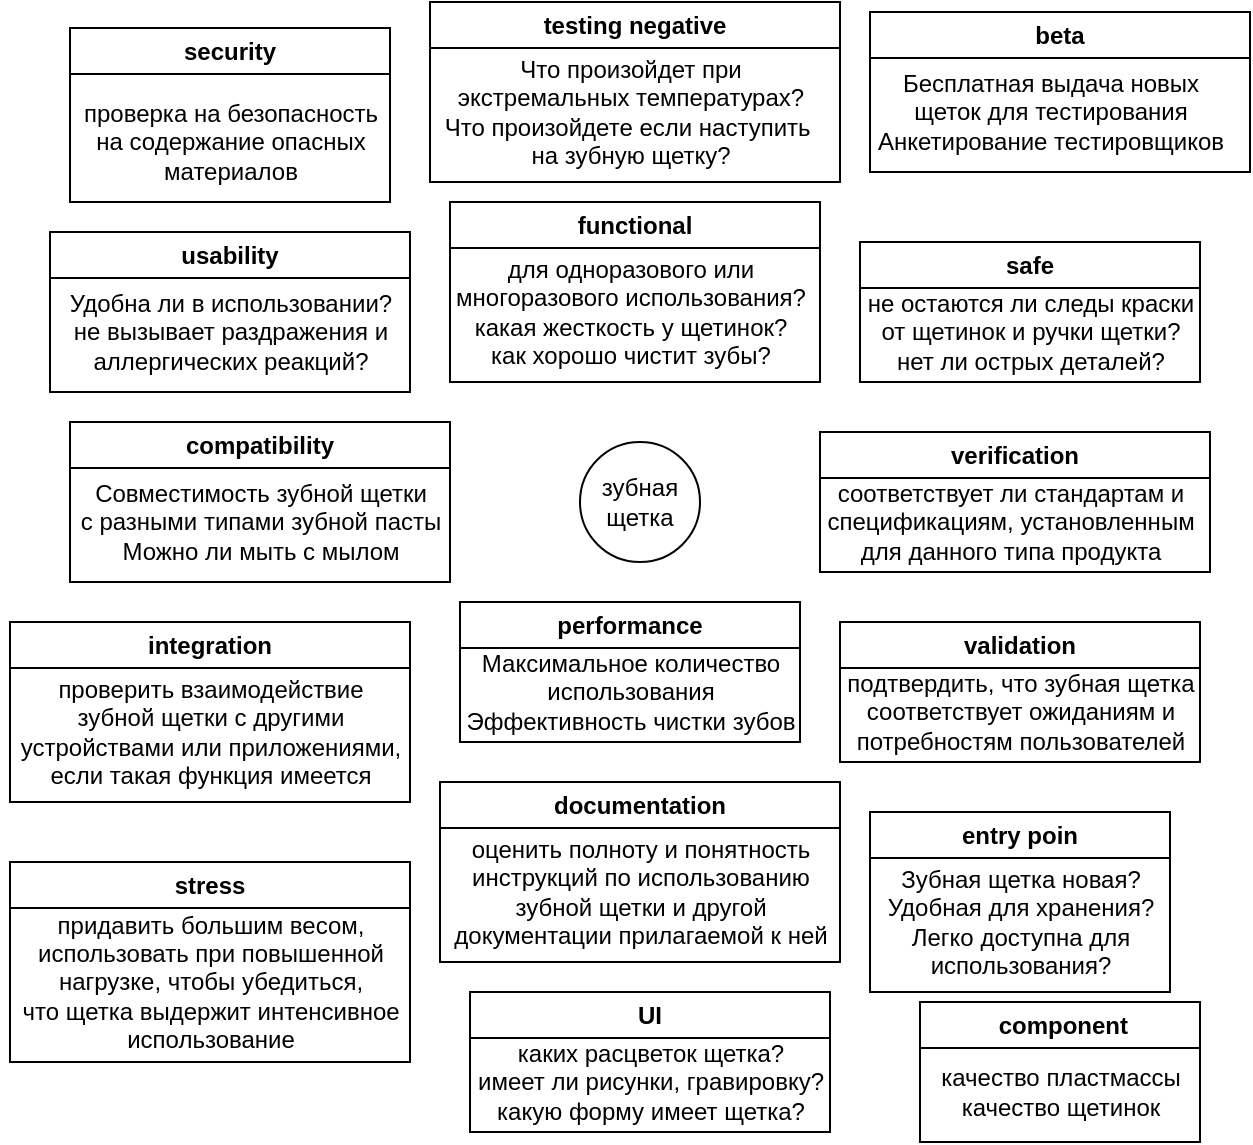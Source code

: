<mxfile version="21.4.0" type="github">
  <diagram name="Страница 1" id="u1EENSecaINZD0dG0JY7">
    <mxGraphModel dx="856" dy="736" grid="1" gridSize="10" guides="1" tooltips="1" connect="1" arrows="1" fold="1" page="1" pageScale="1" pageWidth="827" pageHeight="1169" math="0" shadow="0">
      <root>
        <mxCell id="0" />
        <mxCell id="1" parent="0" />
        <mxCell id="uRclO512TGwWUuSaFUnP-1" value="зубная&lt;br&gt;щетка" style="ellipse;whiteSpace=wrap;html=1;aspect=fixed;" vertex="1" parent="1">
          <mxGeometry x="340" y="340" width="60" height="60" as="geometry" />
        </mxCell>
        <mxCell id="uRclO512TGwWUuSaFUnP-2" value="beta" style="swimlane;whiteSpace=wrap;html=1;" vertex="1" parent="1">
          <mxGeometry x="485" y="125" width="190" height="80" as="geometry" />
        </mxCell>
        <mxCell id="uRclO512TGwWUuSaFUnP-32" value="Бесплатная выдача новых&lt;br&gt;щеток для тестирования&lt;br&gt;Анкетирование тестировщиков" style="text;html=1;align=center;verticalAlign=middle;resizable=0;points=[];autosize=1;strokeColor=none;fillColor=none;" vertex="1" parent="uRclO512TGwWUuSaFUnP-2">
          <mxGeometry x="-10" y="20" width="200" height="60" as="geometry" />
        </mxCell>
        <mxCell id="uRclO512TGwWUuSaFUnP-3" value="security" style="swimlane;whiteSpace=wrap;html=1;" vertex="1" parent="1">
          <mxGeometry x="85" y="133" width="160" height="87" as="geometry" />
        </mxCell>
        <mxCell id="uRclO512TGwWUuSaFUnP-35" value="проверка на безопасность&lt;br&gt;на содержание опасных&lt;br&gt;материалов" style="text;html=1;align=center;verticalAlign=middle;resizable=0;points=[];autosize=1;strokeColor=none;fillColor=none;" vertex="1" parent="uRclO512TGwWUuSaFUnP-3">
          <mxGeometry x="-5" y="27" width="170" height="60" as="geometry" />
        </mxCell>
        <mxCell id="uRclO512TGwWUuSaFUnP-5" value="documentation" style="swimlane;whiteSpace=wrap;html=1;" vertex="1" parent="1">
          <mxGeometry x="270" y="510" width="200" height="90" as="geometry" />
        </mxCell>
        <mxCell id="uRclO512TGwWUuSaFUnP-47" value="оценить полноту и понятность&lt;br&gt;инструкций по использованию&lt;br&gt;зубной щетки и другой&lt;br&gt;документации прилагаемой к ней" style="text;html=1;align=center;verticalAlign=middle;resizable=0;points=[];autosize=1;strokeColor=none;fillColor=none;" vertex="1" parent="uRclO512TGwWUuSaFUnP-5">
          <mxGeometry x="-5" y="20" width="210" height="70" as="geometry" />
        </mxCell>
        <mxCell id="uRclO512TGwWUuSaFUnP-6" value="stress" style="swimlane;whiteSpace=wrap;html=1;" vertex="1" parent="1">
          <mxGeometry x="55" y="550" width="200" height="100" as="geometry" />
        </mxCell>
        <mxCell id="uRclO512TGwWUuSaFUnP-45" value="придавить большим весом,&lt;br&gt;использовать при повышенной&lt;br&gt;нагрузке, чтобы убедиться,&lt;br&gt;что щетка выдержит интенсивное&lt;br&gt;использование" style="text;html=1;align=center;verticalAlign=middle;resizable=0;points=[];autosize=1;strokeColor=none;fillColor=none;" vertex="1" parent="uRclO512TGwWUuSaFUnP-6">
          <mxGeometry x="-5" y="15" width="210" height="90" as="geometry" />
        </mxCell>
        <mxCell id="uRclO512TGwWUuSaFUnP-7" value="entry poin" style="swimlane;whiteSpace=wrap;html=1;" vertex="1" parent="1">
          <mxGeometry x="485" y="525" width="150" height="90" as="geometry" />
        </mxCell>
        <mxCell id="uRclO512TGwWUuSaFUnP-29" value="Зубная щетка новая?&lt;br&gt;Удобная для хранения?&lt;br&gt;Легко доступна для &lt;br&gt;использования?" style="text;html=1;align=center;verticalAlign=middle;resizable=0;points=[];autosize=1;strokeColor=none;fillColor=none;" vertex="1" parent="uRclO512TGwWUuSaFUnP-7">
          <mxGeometry x="-5" y="20" width="160" height="70" as="geometry" />
        </mxCell>
        <mxCell id="uRclO512TGwWUuSaFUnP-8" value="safe" style="swimlane;whiteSpace=wrap;html=1;" vertex="1" parent="1">
          <mxGeometry x="480" y="240" width="170" height="70" as="geometry" />
        </mxCell>
        <mxCell id="uRclO512TGwWUuSaFUnP-38" value="не остаются ли следы краски&lt;br&gt;от щетинок и ручки щетки?&lt;br&gt;нет ли острых деталей?" style="text;html=1;align=center;verticalAlign=middle;resizable=0;points=[];autosize=1;strokeColor=none;fillColor=none;" vertex="1" parent="uRclO512TGwWUuSaFUnP-8">
          <mxGeometry x="-10" y="15" width="190" height="60" as="geometry" />
        </mxCell>
        <mxCell id="uRclO512TGwWUuSaFUnP-9" value="verification" style="swimlane;whiteSpace=wrap;html=1;" vertex="1" parent="1">
          <mxGeometry x="460" y="335" width="195" height="70" as="geometry" />
        </mxCell>
        <mxCell id="uRclO512TGwWUuSaFUnP-43" value="соответствует ли стандартам и&lt;br&gt;спецификациям, установленным&lt;br&gt;для данного типа продукта" style="text;html=1;align=center;verticalAlign=middle;resizable=0;points=[];autosize=1;strokeColor=none;fillColor=none;" vertex="1" parent="uRclO512TGwWUuSaFUnP-9">
          <mxGeometry x="-10" y="15" width="210" height="60" as="geometry" />
        </mxCell>
        <mxCell id="uRclO512TGwWUuSaFUnP-10" value="validation" style="swimlane;whiteSpace=wrap;html=1;startSize=23;" vertex="1" parent="1">
          <mxGeometry x="470" y="430" width="180" height="70" as="geometry" />
        </mxCell>
        <mxCell id="uRclO512TGwWUuSaFUnP-44" value="подтвердить, что зубная щетка&lt;br&gt;соответствует ожиданиям и&lt;br&gt;потребностям пользователей" style="text;html=1;align=center;verticalAlign=middle;resizable=0;points=[];autosize=1;strokeColor=none;fillColor=none;" vertex="1" parent="uRclO512TGwWUuSaFUnP-10">
          <mxGeometry x="-10" y="15" width="200" height="60" as="geometry" />
        </mxCell>
        <mxCell id="uRclO512TGwWUuSaFUnP-11" value="UI" style="swimlane;whiteSpace=wrap;html=1;" vertex="1" parent="1">
          <mxGeometry x="285" y="615" width="180" height="70" as="geometry" />
        </mxCell>
        <mxCell id="uRclO512TGwWUuSaFUnP-40" value="каких расцветок щетка?&lt;br&gt;имеет ли рисунки, гравировку?&lt;br&gt;какую форму имеет щетка?" style="text;html=1;align=center;verticalAlign=middle;resizable=0;points=[];autosize=1;strokeColor=none;fillColor=none;" vertex="1" parent="uRclO512TGwWUuSaFUnP-11">
          <mxGeometry x="-10" y="15" width="200" height="60" as="geometry" />
        </mxCell>
        <mxCell id="uRclO512TGwWUuSaFUnP-12" value="integration" style="swimlane;whiteSpace=wrap;html=1;" vertex="1" parent="1">
          <mxGeometry x="55" y="430" width="200" height="90" as="geometry" />
        </mxCell>
        <mxCell id="uRclO512TGwWUuSaFUnP-41" value="проверить взаимодействие&lt;br&gt;зубной щетки с другими&lt;br&gt;устройствами или приложениями,&lt;br&gt;если такая функция имеется" style="text;html=1;align=center;verticalAlign=middle;resizable=0;points=[];autosize=1;strokeColor=none;fillColor=none;" vertex="1" parent="uRclO512TGwWUuSaFUnP-12">
          <mxGeometry x="-5" y="20" width="210" height="70" as="geometry" />
        </mxCell>
        <mxCell id="uRclO512TGwWUuSaFUnP-13" value="compatibility" style="swimlane;whiteSpace=wrap;html=1;" vertex="1" parent="1">
          <mxGeometry x="85" y="330" width="190" height="80" as="geometry" />
        </mxCell>
        <mxCell id="uRclO512TGwWUuSaFUnP-39" value="Совместимость зубной щетки&lt;br&gt;с разными типами зубной пасты&lt;br&gt;Можно ли мыть с мылом" style="text;html=1;align=center;verticalAlign=middle;resizable=0;points=[];autosize=1;strokeColor=none;fillColor=none;" vertex="1" parent="uRclO512TGwWUuSaFUnP-13">
          <mxGeometry x="-5" y="20" width="200" height="60" as="geometry" />
        </mxCell>
        <mxCell id="uRclO512TGwWUuSaFUnP-14" value="usability" style="swimlane;whiteSpace=wrap;html=1;" vertex="1" parent="1">
          <mxGeometry x="75" y="235" width="180" height="80" as="geometry" />
        </mxCell>
        <mxCell id="uRclO512TGwWUuSaFUnP-36" value="Удобна ли в использовании?&lt;br&gt;не вызывает раздражения и&lt;br&gt;аллергических реакций?&lt;br&gt;" style="text;html=1;align=center;verticalAlign=middle;resizable=0;points=[];autosize=1;strokeColor=none;fillColor=none;" vertex="1" parent="uRclO512TGwWUuSaFUnP-14">
          <mxGeometry y="20" width="180" height="60" as="geometry" />
        </mxCell>
        <mxCell id="uRclO512TGwWUuSaFUnP-15" value="&amp;nbsp;component" style="swimlane;whiteSpace=wrap;html=1;" vertex="1" parent="1">
          <mxGeometry x="510" y="620" width="140" height="70" as="geometry" />
        </mxCell>
        <mxCell id="uRclO512TGwWUuSaFUnP-33" value="качество пластмассы&lt;br&gt;качество щетинок" style="text;html=1;align=center;verticalAlign=middle;resizable=0;points=[];autosize=1;strokeColor=none;fillColor=none;" vertex="1" parent="uRclO512TGwWUuSaFUnP-15">
          <mxGeometry y="25" width="140" height="40" as="geometry" />
        </mxCell>
        <mxCell id="uRclO512TGwWUuSaFUnP-16" value="performance" style="swimlane;whiteSpace=wrap;html=1;" vertex="1" parent="1">
          <mxGeometry x="280" y="420" width="170" height="70" as="geometry" />
        </mxCell>
        <mxCell id="uRclO512TGwWUuSaFUnP-42" value="Максимальное количество&lt;br&gt;использования&lt;br&gt;Эффективность чистки зубов" style="text;html=1;align=center;verticalAlign=middle;resizable=0;points=[];autosize=1;strokeColor=none;fillColor=none;" vertex="1" parent="uRclO512TGwWUuSaFUnP-16">
          <mxGeometry x="-10" y="15" width="190" height="60" as="geometry" />
        </mxCell>
        <mxCell id="uRclO512TGwWUuSaFUnP-17" value="functional" style="swimlane;whiteSpace=wrap;html=1;" vertex="1" parent="1">
          <mxGeometry x="275" y="220" width="185" height="90" as="geometry" />
        </mxCell>
        <mxCell id="uRclO512TGwWUuSaFUnP-37" value="для одноразового или&lt;br&gt;многоразового использования?&lt;br&gt;какая жесткость у щетинок?&lt;br&gt;как хорошо чистит зубы?" style="text;html=1;align=center;verticalAlign=middle;resizable=0;points=[];autosize=1;strokeColor=none;fillColor=none;" vertex="1" parent="uRclO512TGwWUuSaFUnP-17">
          <mxGeometry x="-10" y="20" width="200" height="70" as="geometry" />
        </mxCell>
        <mxCell id="uRclO512TGwWUuSaFUnP-18" value="testing negative" style="swimlane;whiteSpace=wrap;html=1;" vertex="1" parent="1">
          <mxGeometry x="265" y="120" width="205" height="90" as="geometry" />
        </mxCell>
        <mxCell id="uRclO512TGwWUuSaFUnP-28" value="Что произойдет при &lt;br&gt;экстремальных температурах?&lt;br&gt;Что произойдете если наступить&amp;nbsp;&lt;br&gt;на зубную щетку?" style="text;html=1;align=center;verticalAlign=middle;resizable=0;points=[];autosize=1;strokeColor=none;fillColor=none;" vertex="1" parent="uRclO512TGwWUuSaFUnP-18">
          <mxGeometry x="-5" y="20" width="210" height="70" as="geometry" />
        </mxCell>
      </root>
    </mxGraphModel>
  </diagram>
</mxfile>
